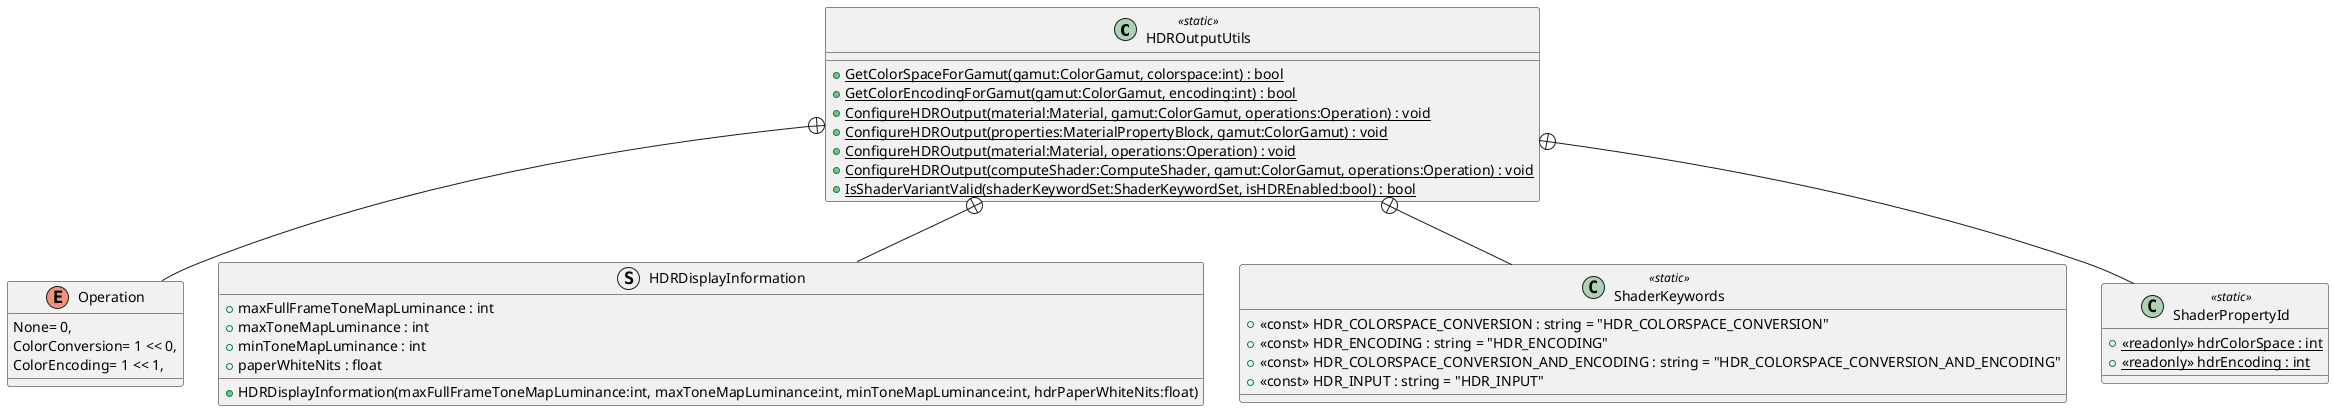 @startuml
class HDROutputUtils <<static>> {
    + {static} GetColorSpaceForGamut(gamut:ColorGamut, colorspace:int) : bool
    + {static} GetColorEncodingForGamut(gamut:ColorGamut, encoding:int) : bool
    + {static} ConfigureHDROutput(material:Material, gamut:ColorGamut, operations:Operation) : void
    + {static} ConfigureHDROutput(properties:MaterialPropertyBlock, gamut:ColorGamut) : void
    + {static} ConfigureHDROutput(material:Material, operations:Operation) : void
    + {static} ConfigureHDROutput(computeShader:ComputeShader, gamut:ColorGamut, operations:Operation) : void
    + {static} IsShaderVariantValid(shaderKeywordSet:ShaderKeywordSet, isHDREnabled:bool) : bool
}
enum Operation {
    None= 0,
    ColorConversion= 1 << 0,
    ColorEncoding= 1 << 1,
}
struct HDRDisplayInformation {
    + HDRDisplayInformation(maxFullFrameToneMapLuminance:int, maxToneMapLuminance:int, minToneMapLuminance:int, hdrPaperWhiteNits:float)
    + maxFullFrameToneMapLuminance : int
    + maxToneMapLuminance : int
    + minToneMapLuminance : int
    + paperWhiteNits : float
}
class ShaderKeywords <<static>> {
    + <<const>> HDR_COLORSPACE_CONVERSION : string = "HDR_COLORSPACE_CONVERSION"
    + <<const>> HDR_ENCODING : string = "HDR_ENCODING"
    + <<const>> HDR_COLORSPACE_CONVERSION_AND_ENCODING : string = "HDR_COLORSPACE_CONVERSION_AND_ENCODING"
    + <<const>> HDR_INPUT : string = "HDR_INPUT"
}
class ShaderPropertyId <<static>> {
    + {static} <<readonly>> hdrColorSpace : int
    + {static} <<readonly>> hdrEncoding : int
}
HDROutputUtils +-- Operation
HDROutputUtils +-- HDRDisplayInformation
HDROutputUtils +-- ShaderKeywords
HDROutputUtils +-- ShaderPropertyId
@enduml
